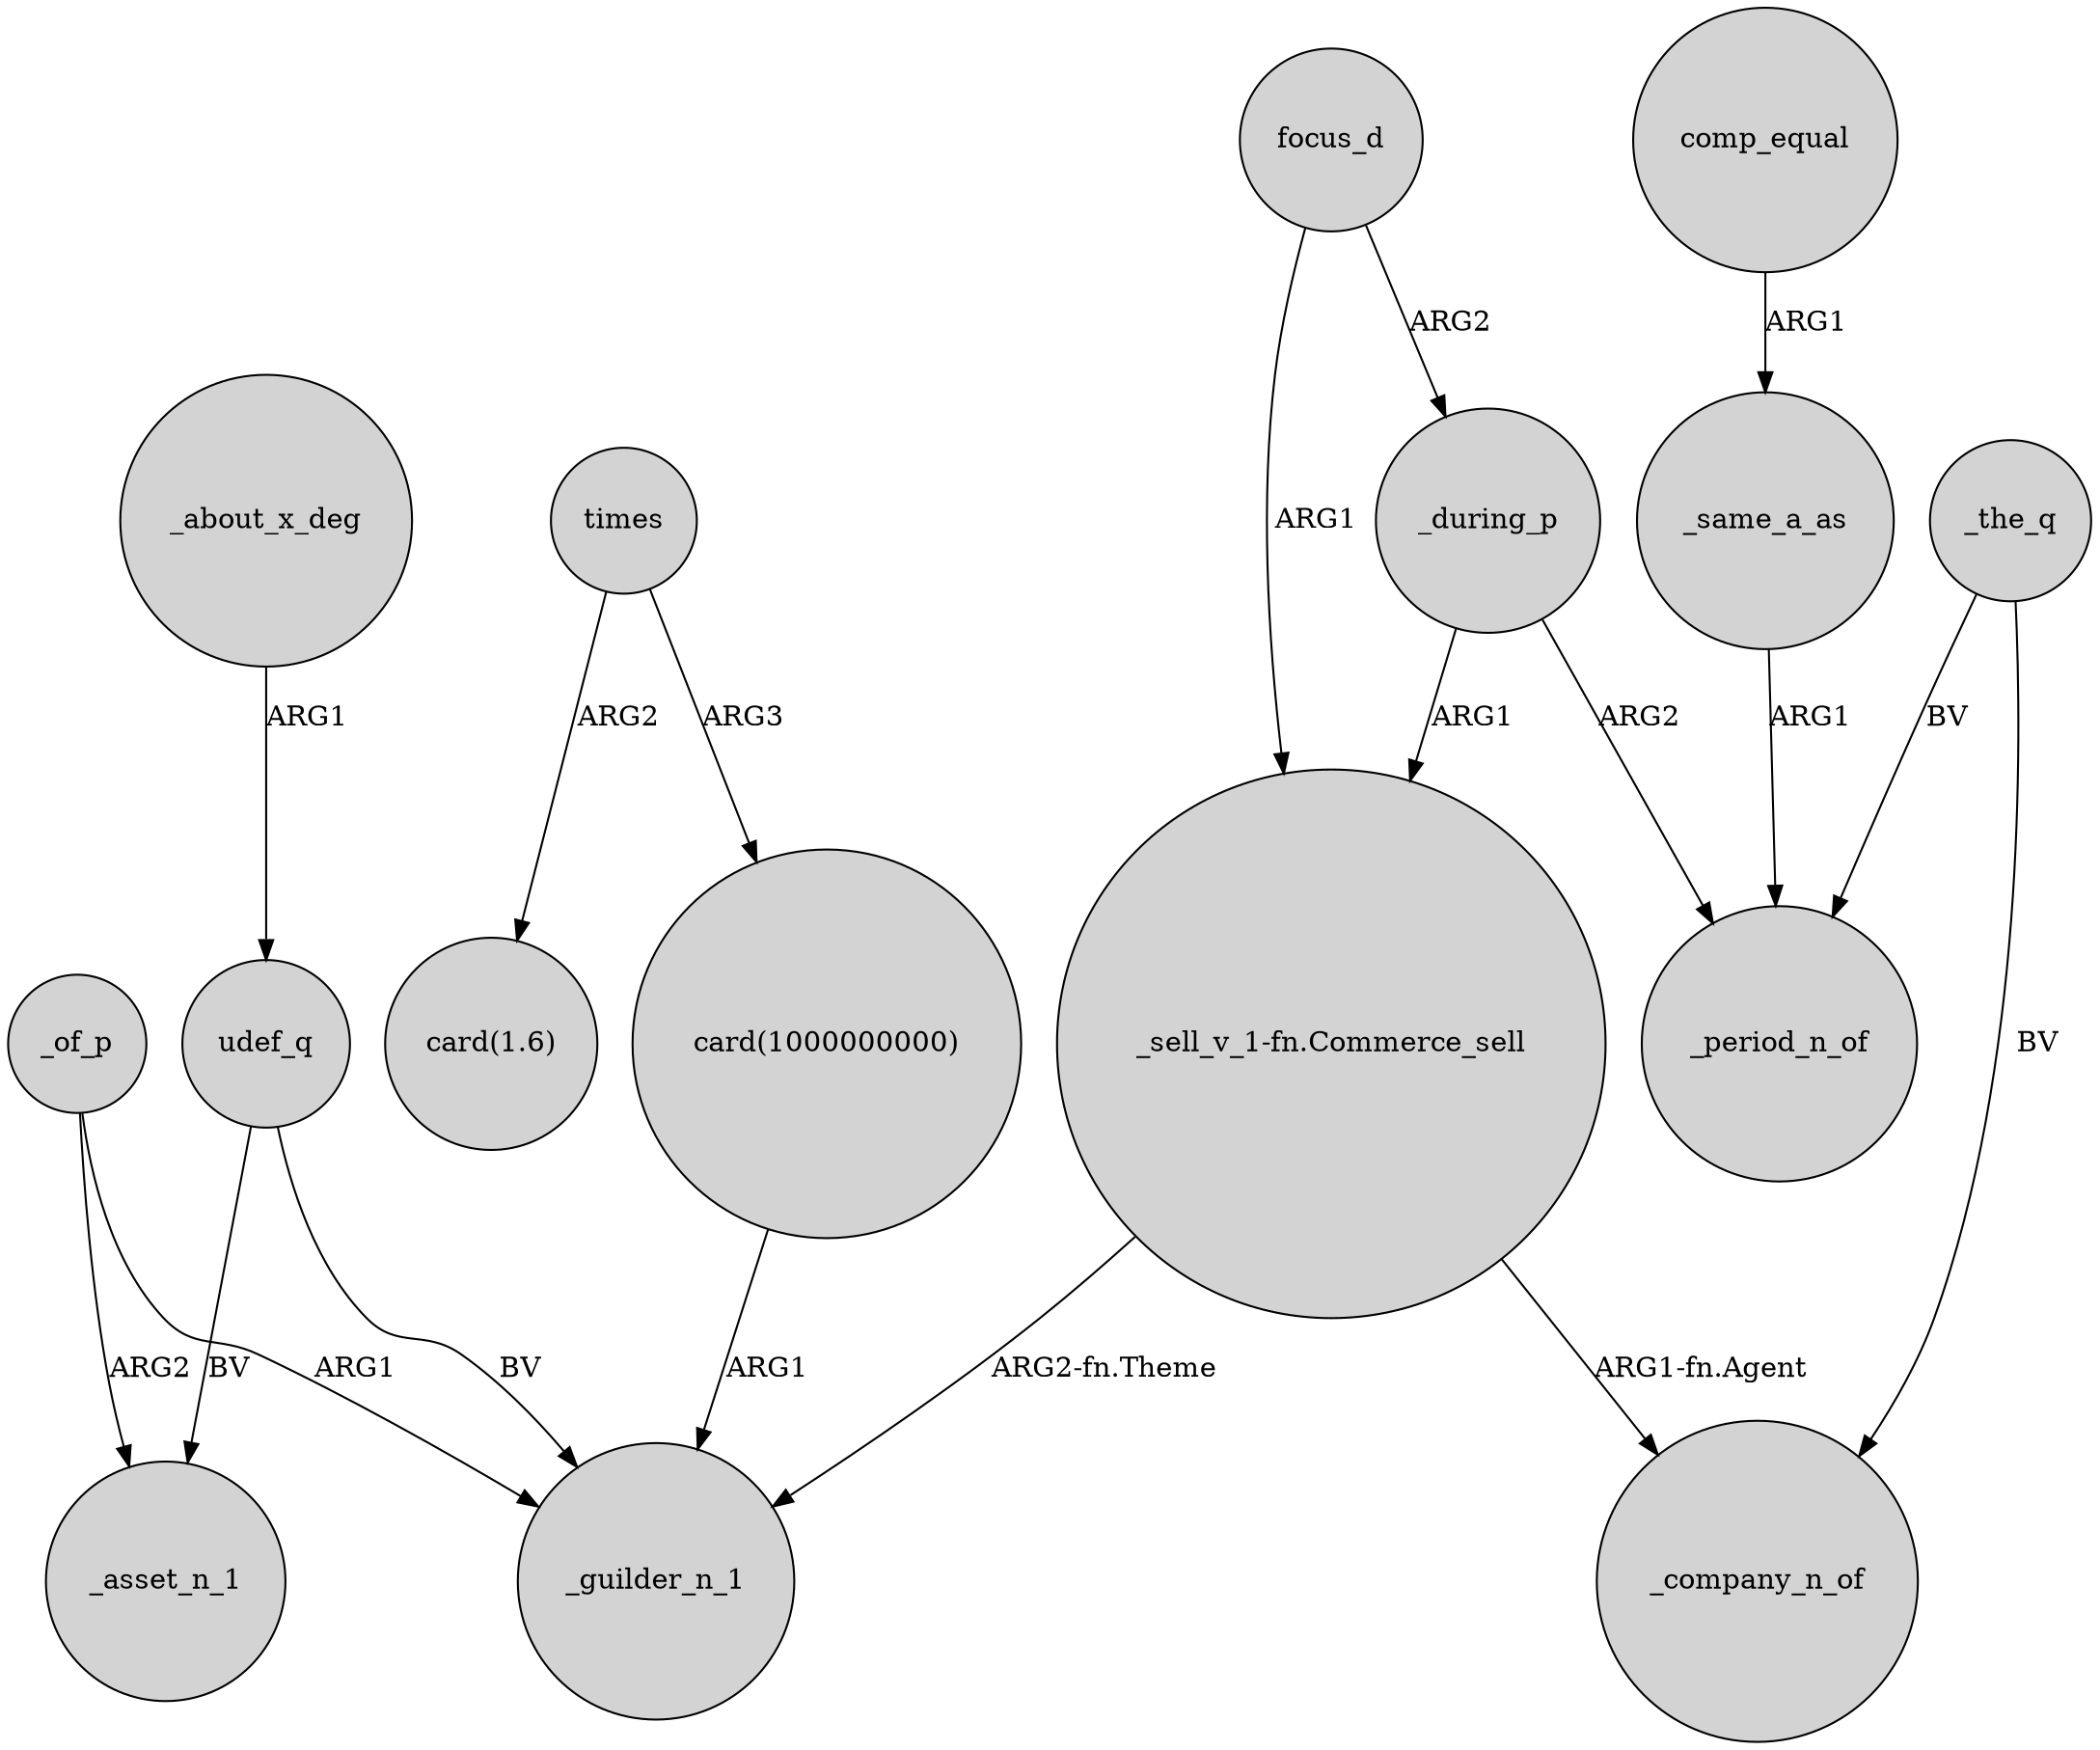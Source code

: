 digraph {
	node [shape=circle style=filled]
	focus_d -> _during_p [label=ARG2]
	"_sell_v_1-fn.Commerce_sell" -> _guilder_n_1 [label="ARG2-fn.Theme"]
	udef_q -> _guilder_n_1 [label=BV]
	comp_equal -> _same_a_as [label=ARG1]
	times -> "card(1000000000)" [label=ARG3]
	_same_a_as -> _period_n_of [label=ARG1]
	times -> "card(1.6)" [label=ARG2]
	_of_p -> _guilder_n_1 [label=ARG1]
	_about_x_deg -> udef_q [label=ARG1]
	udef_q -> _asset_n_1 [label=BV]
	_of_p -> _asset_n_1 [label=ARG2]
	_during_p -> _period_n_of [label=ARG2]
	"card(1000000000)" -> _guilder_n_1 [label=ARG1]
	_the_q -> _company_n_of [label=BV]
	focus_d -> "_sell_v_1-fn.Commerce_sell" [label=ARG1]
	_during_p -> "_sell_v_1-fn.Commerce_sell" [label=ARG1]
	"_sell_v_1-fn.Commerce_sell" -> _company_n_of [label="ARG1-fn.Agent"]
	_the_q -> _period_n_of [label=BV]
}
